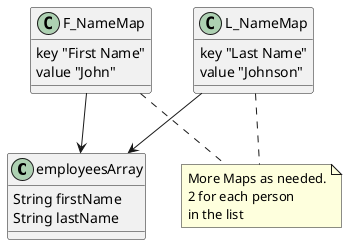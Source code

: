 @startuml
'https://plantuml.com/class-diagram

class employeesArray {
    String firstName
    String lastName

}

class F_NameMap {
    key "First Name"
    value "John"
}

class L_NameMap {
    key "Last Name"
    value "Johnson"
}

note "More Maps as needed.\n2 for each person\nin the list" as N1

F_NameMap --> employeesArray
L_NameMap --> employeesArray

F_NameMap .. N1
L_NameMap .. N1

@enduml